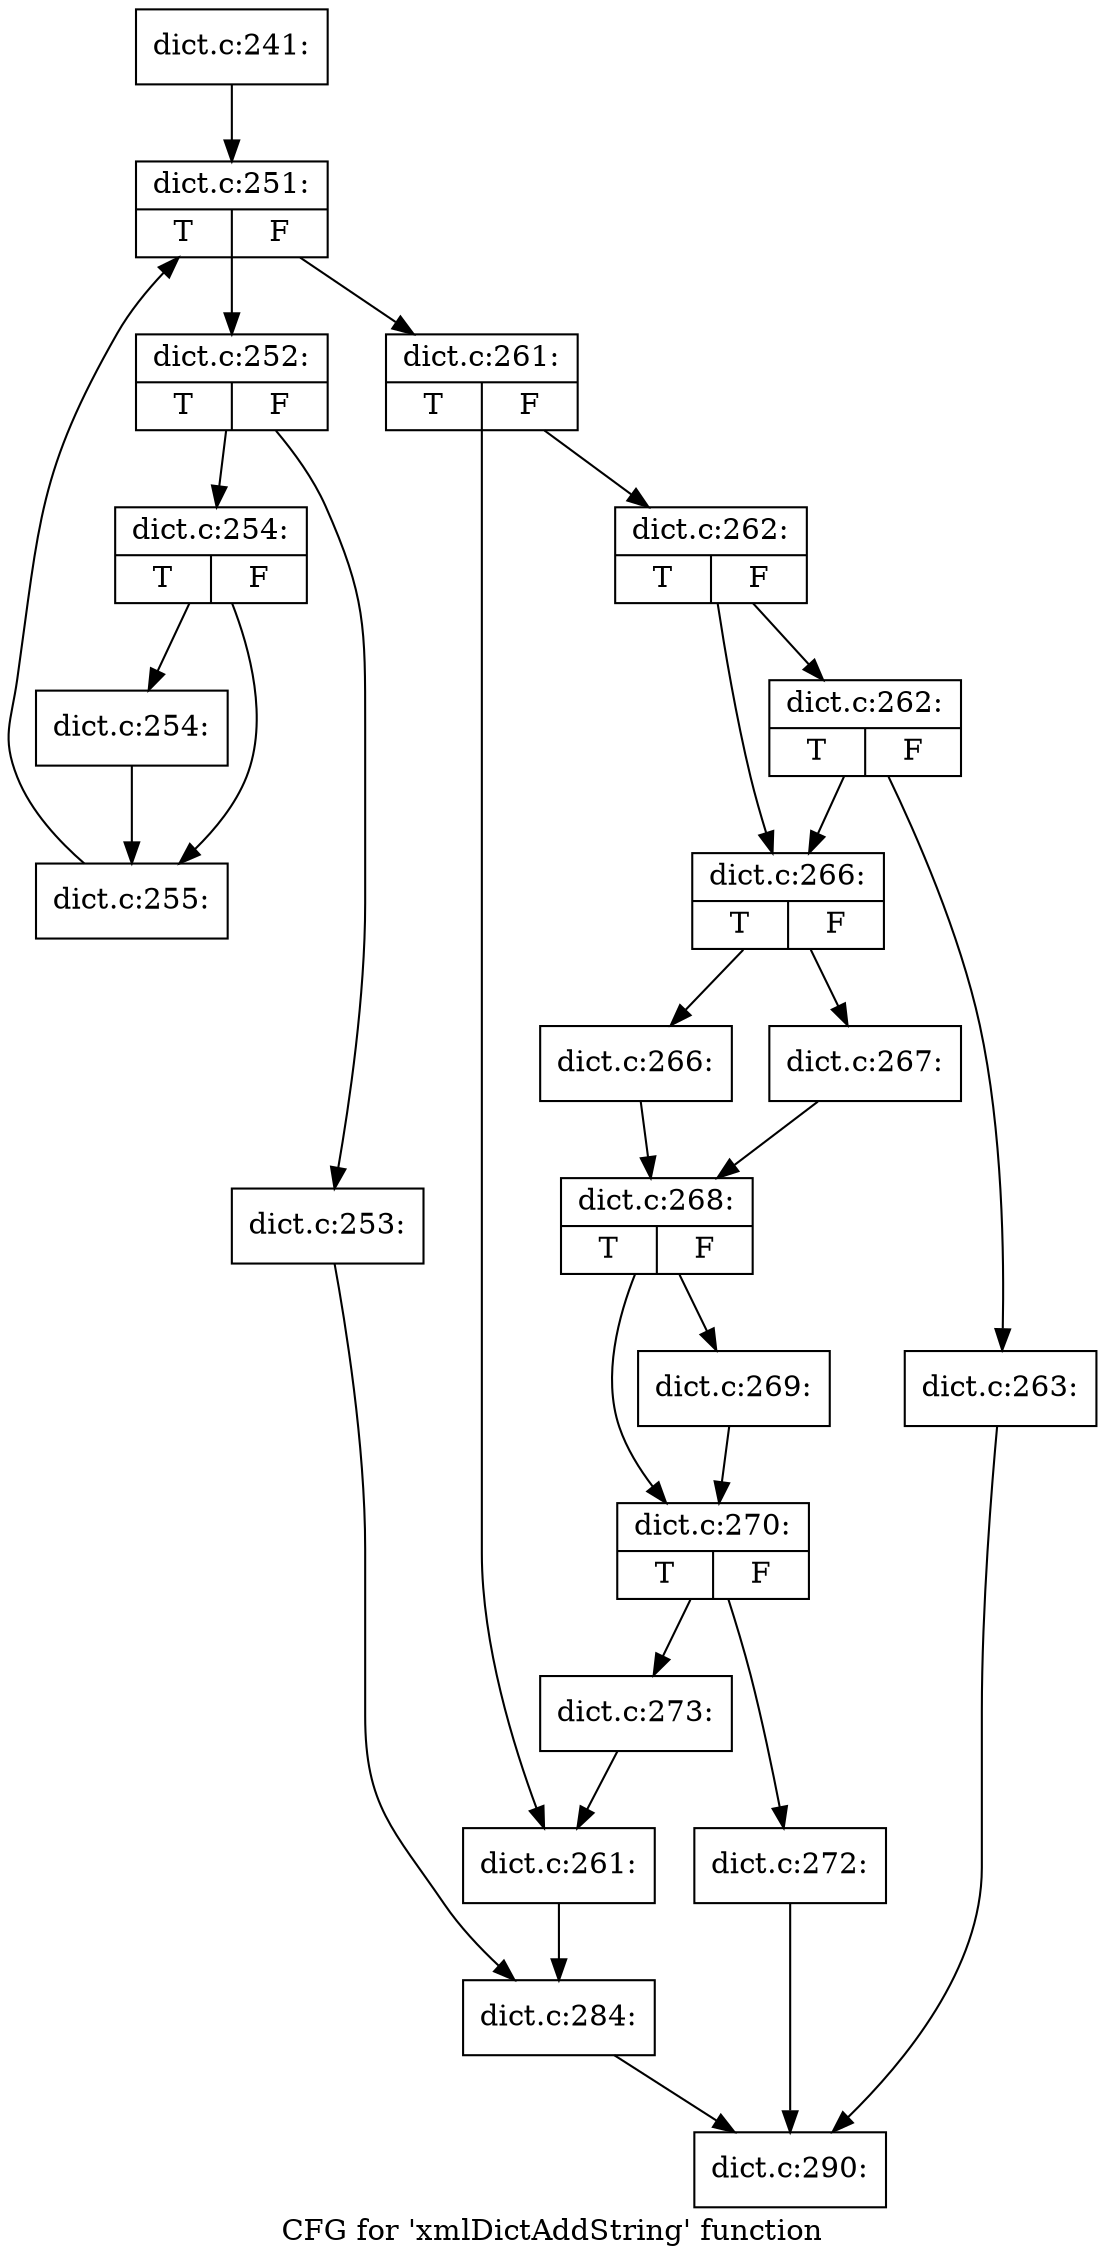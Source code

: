 digraph "CFG for 'xmlDictAddString' function" {
	label="CFG for 'xmlDictAddString' function";

	Node0x4934bf0 [shape=record,label="{dict.c:241:}"];
	Node0x4934bf0 -> Node0x4936c70;
	Node0x4936c70 [shape=record,label="{dict.c:251:|{<s0>T|<s1>F}}"];
	Node0x4936c70 -> Node0x4937060;
	Node0x4936c70 -> Node0x4936e90;
	Node0x4937060 [shape=record,label="{dict.c:252:|{<s0>T|<s1>F}}"];
	Node0x4937060 -> Node0x4937220;
	Node0x4937060 -> Node0x4937270;
	Node0x4937220 [shape=record,label="{dict.c:253:}"];
	Node0x4937220 -> Node0x4937870;
	Node0x4937270 [shape=record,label="{dict.c:254:|{<s0>T|<s1>F}}"];
	Node0x4937270 -> Node0x49382d0;
	Node0x4937270 -> Node0x4938320;
	Node0x49382d0 [shape=record,label="{dict.c:254:}"];
	Node0x49382d0 -> Node0x4938320;
	Node0x4938320 [shape=record,label="{dict.c:255:}"];
	Node0x4938320 -> Node0x4936c70;
	Node0x4936e90 [shape=record,label="{dict.c:261:|{<s0>T|<s1>F}}"];
	Node0x4936e90 -> Node0x4939180;
	Node0x4936e90 -> Node0x49391d0;
	Node0x4939180 [shape=record,label="{dict.c:262:|{<s0>T|<s1>F}}"];
	Node0x4939180 -> Node0x4939630;
	Node0x4939180 -> Node0x49395e0;
	Node0x4939630 [shape=record,label="{dict.c:262:|{<s0>T|<s1>F}}"];
	Node0x4939630 -> Node0x4939590;
	Node0x4939630 -> Node0x49395e0;
	Node0x4939590 [shape=record,label="{dict.c:263:}"];
	Node0x4939590 -> Node0x4930e90;
	Node0x49395e0 [shape=record,label="{dict.c:266:|{<s0>T|<s1>F}}"];
	Node0x49395e0 -> Node0x493a020;
	Node0x49395e0 -> Node0x493a0c0;
	Node0x493a020 [shape=record,label="{dict.c:266:}"];
	Node0x493a020 -> Node0x493a070;
	Node0x493a0c0 [shape=record,label="{dict.c:267:}"];
	Node0x493a0c0 -> Node0x493a070;
	Node0x493a070 [shape=record,label="{dict.c:268:|{<s0>T|<s1>F}}"];
	Node0x493a070 -> Node0x493a820;
	Node0x493a070 -> Node0x493a870;
	Node0x493a820 [shape=record,label="{dict.c:269:}"];
	Node0x493a820 -> Node0x493a870;
	Node0x493a870 [shape=record,label="{dict.c:270:|{<s0>T|<s1>F}}"];
	Node0x493a870 -> Node0x493b480;
	Node0x493a870 -> Node0x493b4d0;
	Node0x493b480 [shape=record,label="{dict.c:272:}"];
	Node0x493b480 -> Node0x4930e90;
	Node0x493b4d0 [shape=record,label="{dict.c:273:}"];
	Node0x493b4d0 -> Node0x49391d0;
	Node0x49391d0 [shape=record,label="{dict.c:261:}"];
	Node0x49391d0 -> Node0x4937870;
	Node0x4937870 [shape=record,label="{dict.c:284:}"];
	Node0x4937870 -> Node0x4930e90;
	Node0x4930e90 [shape=record,label="{dict.c:290:}"];
}
